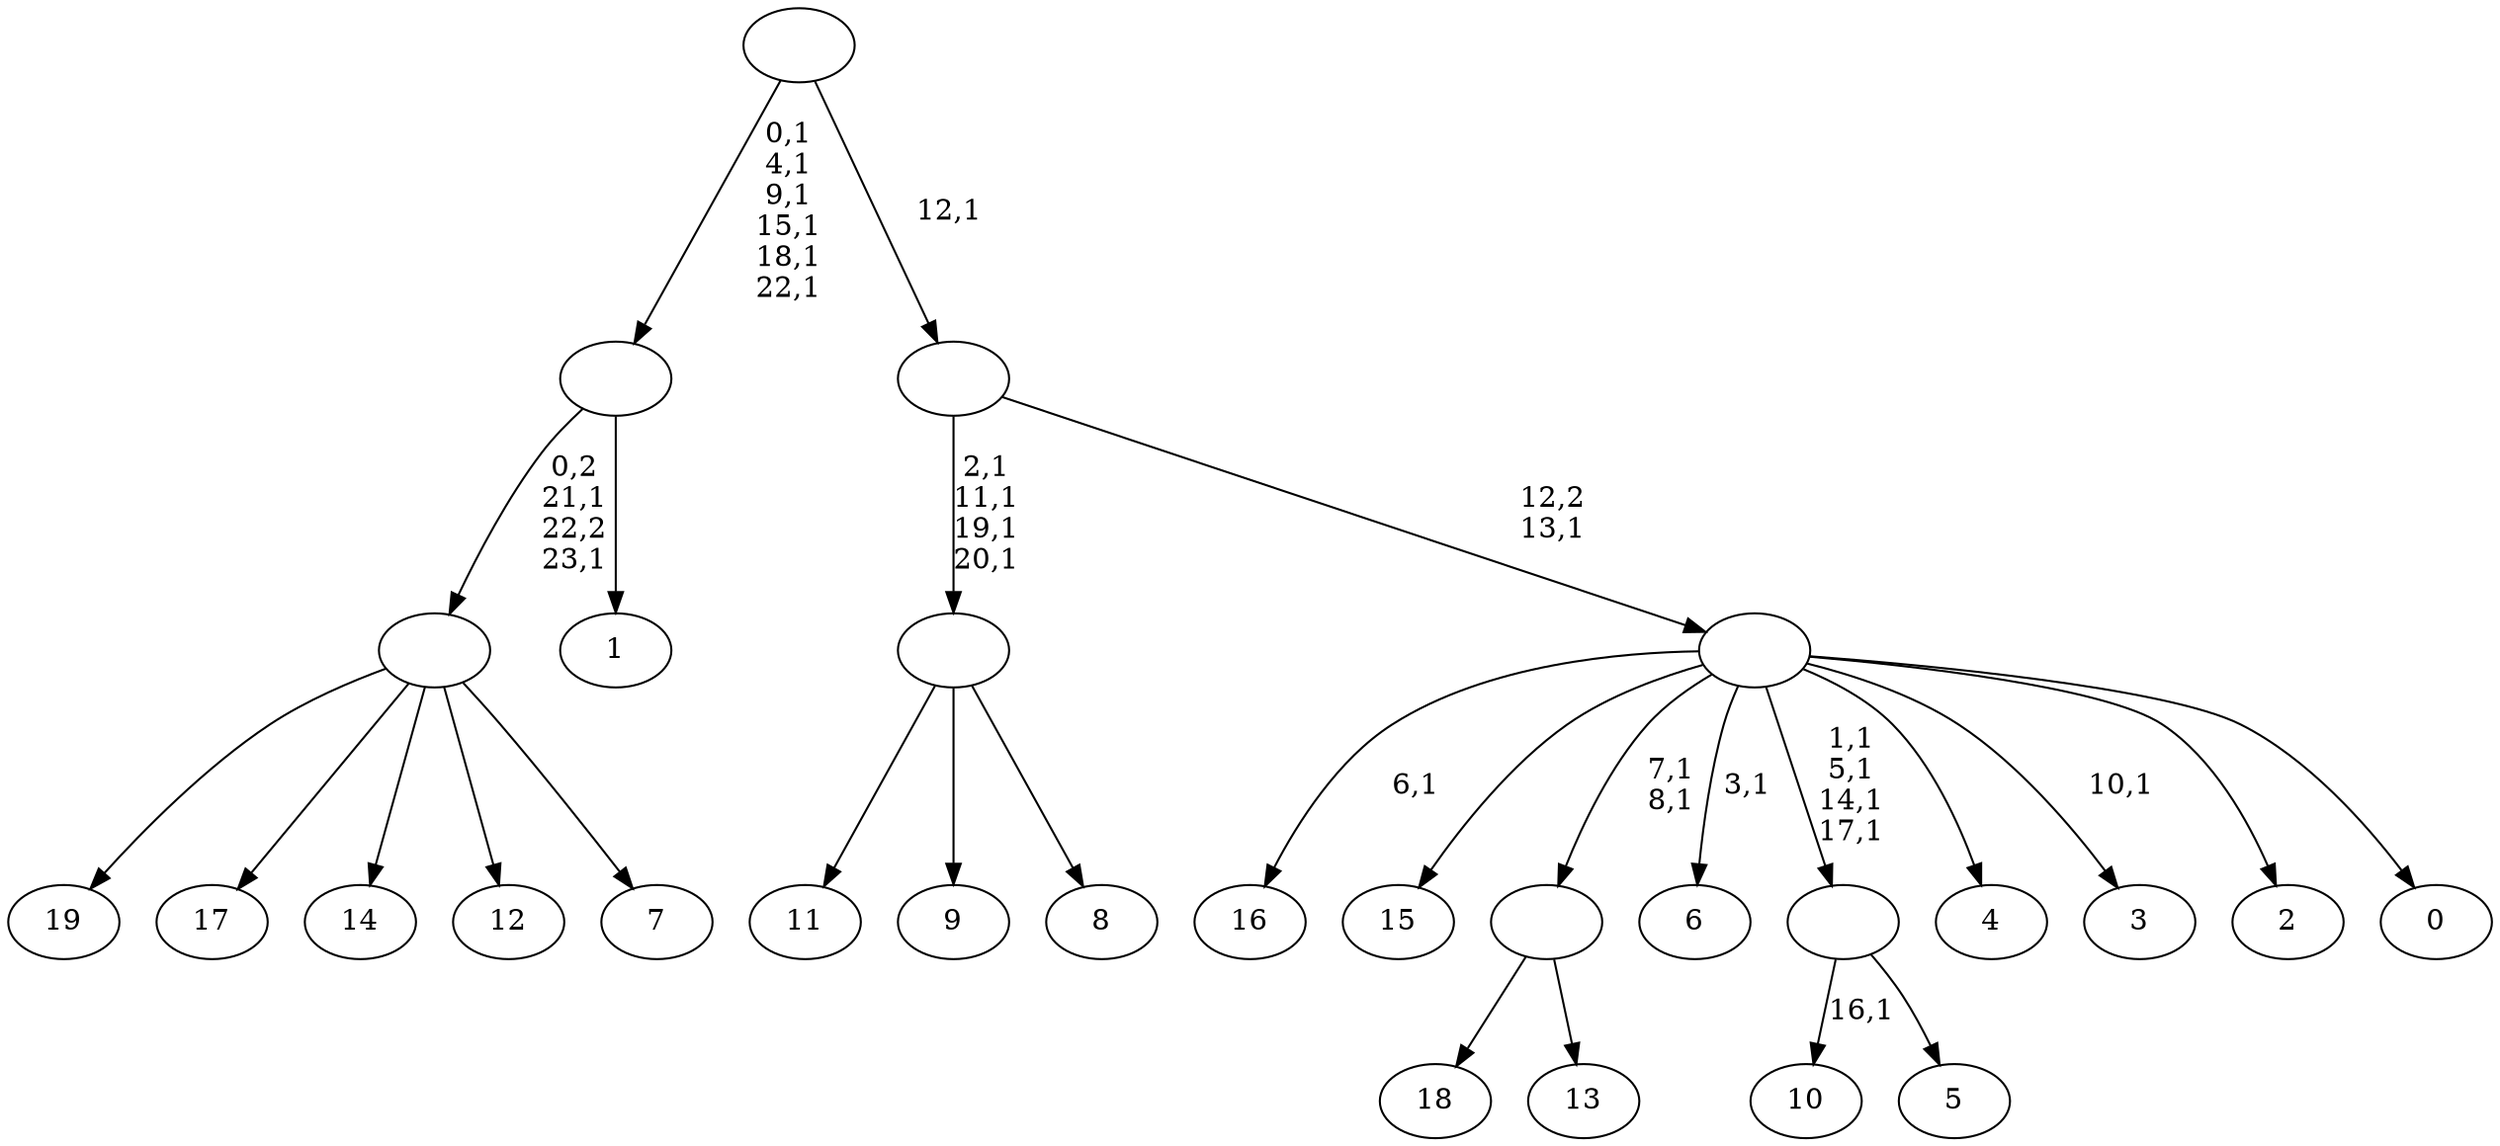 digraph T {
	44 [label="19"]
	43 [label="18"]
	42 [label="17"]
	41 [label="16"]
	39 [label="15"]
	38 [label="14"]
	37 [label="13"]
	36 [label=""]
	34 [label="12"]
	33 [label="11"]
	32 [label="10"]
	30 [label="9"]
	29 [label="8"]
	28 [label=""]
	24 [label="7"]
	23 [label=""]
	21 [label="6"]
	19 [label="5"]
	18 [label=""]
	14 [label="4"]
	13 [label="3"]
	11 [label="2"]
	10 [label="1"]
	9 [label=""]
	3 [label="0"]
	2 [label=""]
	1 [label=""]
	0 [label=""]
	36 -> 43 [label=""]
	36 -> 37 [label=""]
	28 -> 33 [label=""]
	28 -> 30 [label=""]
	28 -> 29 [label=""]
	23 -> 44 [label=""]
	23 -> 42 [label=""]
	23 -> 38 [label=""]
	23 -> 34 [label=""]
	23 -> 24 [label=""]
	18 -> 32 [label="16,1"]
	18 -> 19 [label=""]
	9 -> 23 [label="0,2\n21,1\n22,2\n23,1"]
	9 -> 10 [label=""]
	2 -> 13 [label="10,1"]
	2 -> 18 [label="1,1\n5,1\n14,1\n17,1"]
	2 -> 21 [label="3,1"]
	2 -> 36 [label="7,1\n8,1"]
	2 -> 41 [label="6,1"]
	2 -> 39 [label=""]
	2 -> 14 [label=""]
	2 -> 11 [label=""]
	2 -> 3 [label=""]
	1 -> 28 [label="2,1\n11,1\n19,1\n20,1"]
	1 -> 2 [label="12,2\n13,1"]
	0 -> 9 [label="0,1\n4,1\n9,1\n15,1\n18,1\n22,1"]
	0 -> 1 [label="12,1"]
}
